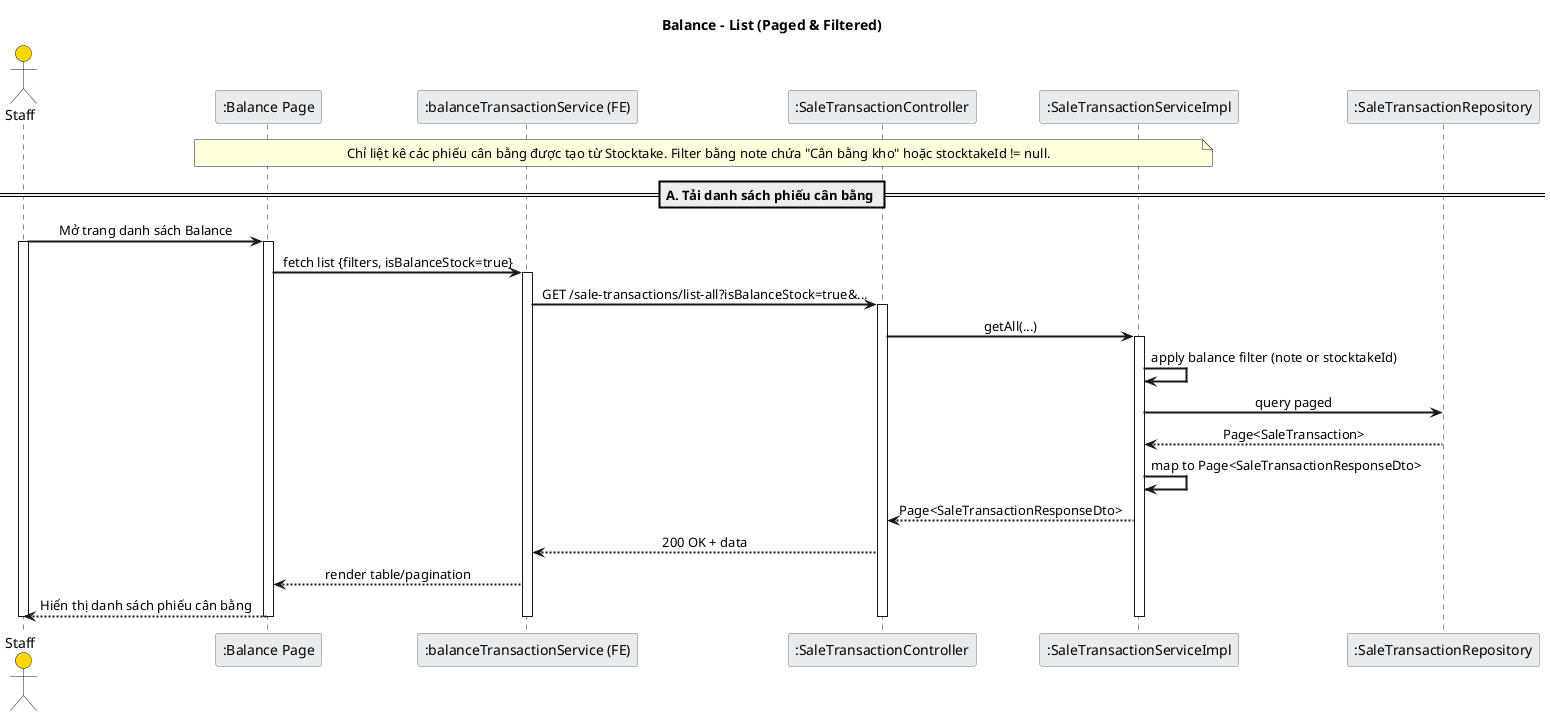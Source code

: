 @startuml Balance_List_Sequence

skinparam backgroundColor white
skinparam sequenceArrowThickness 2
skinparam sequenceMessageAlign center
skinparam sequenceGroupBodyBackgroundColor #F8F9FA
skinparam sequenceParticipantBorderColor #6C757D
skinparam sequenceParticipantBackgroundColor #E9ECEF
skinparam sequenceLifeLineStroke dash
skinparam actorBackgroundColor #FFD700

title Balance – List (Paged & Filtered)

actor Staff
participant ":Balance Page" as ListUI
participant ":balanceTransactionService (FE)" as FEListSvc
participant ":SaleTransactionController" as SaleController
participant ":SaleTransactionServiceImpl" as SaleService
participant ":SaleTransactionRepository" as SaleRepo

note over ListUI,SaleService: Chỉ liệt kê các phiếu cân bằng được tạo từ Stocktake. Filter bằng note chứa "Cân bằng kho" hoặc stocktakeId != null.

== A. Tải danh sách phiếu cân bằng ==
Staff -> ListUI: Mở trang danh sách Balance
activate Staff
activate ListUI
ListUI -> FEListSvc: fetch list {filters, isBalanceStock=true}
activate FEListSvc
FEListSvc -> SaleController: GET /sale-transactions/list-all?isBalanceStock=true&...
activate SaleController
SaleController -> SaleService: getAll(...)
activate SaleService
SaleService -> SaleService: apply balance filter (note or stocktakeId)
SaleService -> SaleRepo: query paged
SaleRepo --> SaleService: Page<SaleTransaction>
SaleService -> SaleService: map to Page<SaleTransactionResponseDto>
SaleService --> SaleController: Page<SaleTransactionResponseDto>
SaleController --> FEListSvc: 200 OK + data
FEListSvc --> ListUI: render table/pagination
ListUI --> Staff: Hiển thị danh sách phiếu cân bằng

deactivate SaleService
deactivate SaleController
deactivate FEListSvc
deactivate ListUI
deactivate Staff

@enduml 